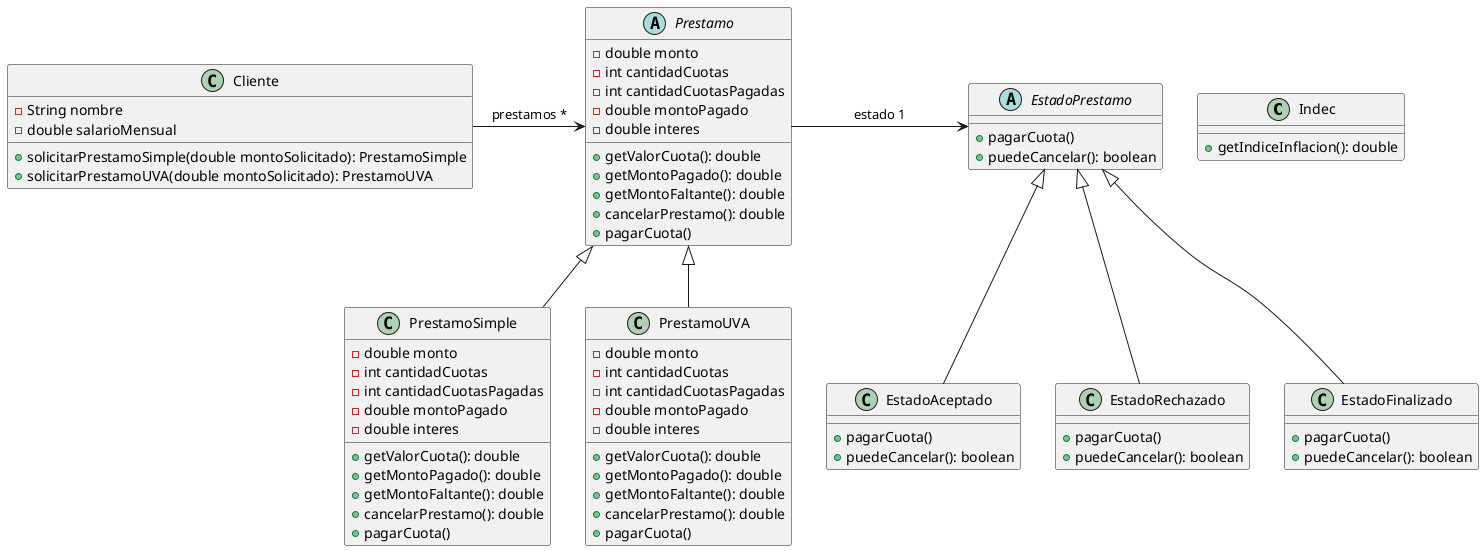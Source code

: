 @startuml

class Indec {
    +getIndiceInflacion(): double
}

abstract Prestamo {
    - double monto
    - int cantidadCuotas
    - int cantidadCuotasPagadas
    - double montoPagado
    - double interes

    + getValorCuota(): double
    + getMontoPagado(): double
    + getMontoFaltante(): double
    + cancelarPrestamo(): double
    + pagarCuota()
}

class PrestamoSimple extends Prestamo {
    - double monto
    - int cantidadCuotas
    - int cantidadCuotasPagadas
    - double montoPagado
    - double interes

    + getValorCuota(): double
    + getMontoPagado(): double
    + getMontoFaltante(): double
    + cancelarPrestamo(): double
    + pagarCuota()
}

class PrestamoUVA extends Prestamo {
    - double monto
    - int cantidadCuotas
    - int cantidadCuotasPagadas
    - double montoPagado
    - double interes

    + getValorCuota(): double
    + getMontoPagado(): double
    + getMontoFaltante(): double
    + cancelarPrestamo(): double
    + pagarCuota()
}

class Cliente {
    - String nombre
    - double salarioMensual

    + solicitarPrestamoSimple(double montoSolicitado): PrestamoSimple
    + solicitarPrestamoUVA(double montoSolicitado): PrestamoUVA
}

abstract EstadoPrestamo {
    + pagarCuota()
    + puedeCancelar(): boolean
}

class EstadoAceptado extends EstadoPrestamo {
    + pagarCuota()
    + puedeCancelar(): boolean
}

class EstadoRechazado extends EstadoPrestamo {
    + pagarCuota()
    + puedeCancelar(): boolean
}

class EstadoFinalizado extends EstadoPrestamo {
    + pagarCuota()
    + puedeCancelar(): boolean
}

Cliente -> Prestamo : prestamos *
Prestamo -> EstadoPrestamo : estado 1

@enduml
